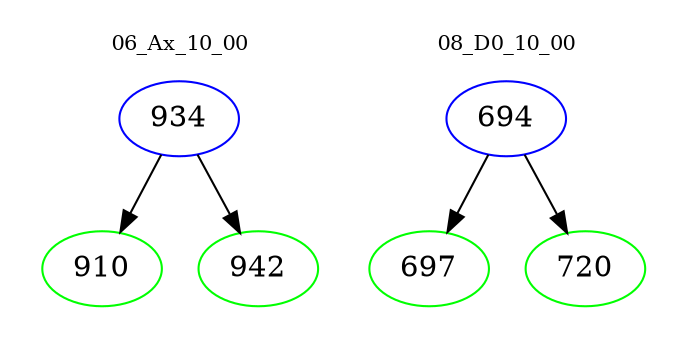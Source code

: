 digraph{
subgraph cluster_0 {
color = white
label = "06_Ax_10_00";
fontsize=10;
T0_934 [label="934", color="blue"]
T0_934 -> T0_910 [color="black"]
T0_910 [label="910", color="green"]
T0_934 -> T0_942 [color="black"]
T0_942 [label="942", color="green"]
}
subgraph cluster_1 {
color = white
label = "08_D0_10_00";
fontsize=10;
T1_694 [label="694", color="blue"]
T1_694 -> T1_697 [color="black"]
T1_697 [label="697", color="green"]
T1_694 -> T1_720 [color="black"]
T1_720 [label="720", color="green"]
}
}
